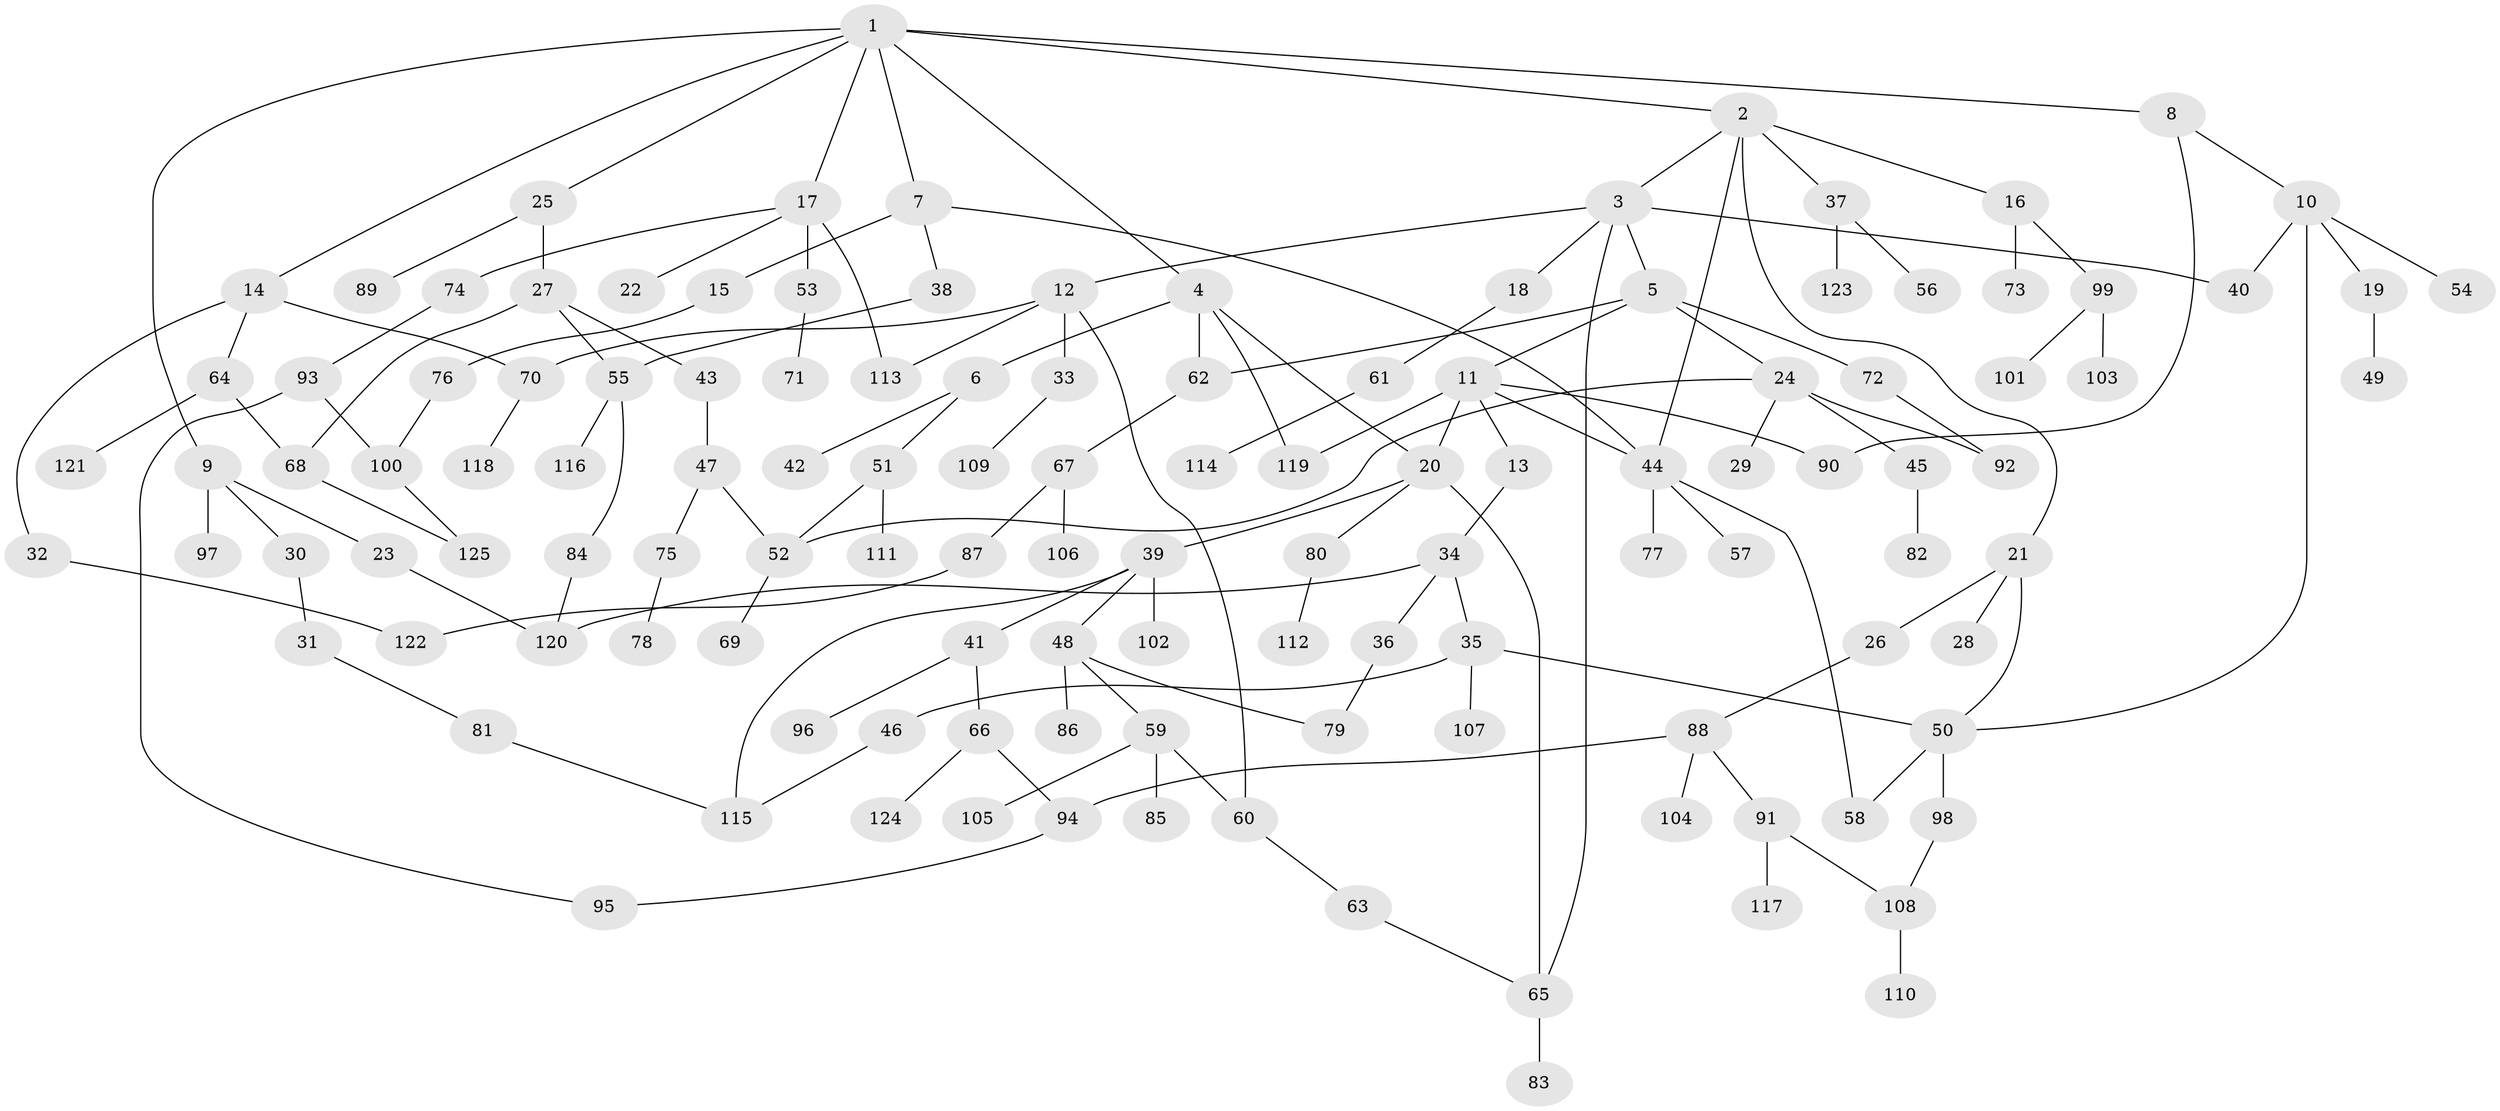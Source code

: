 // Generated by graph-tools (version 1.1) at 2025/25/03/09/25 03:25:26]
// undirected, 125 vertices, 155 edges
graph export_dot {
graph [start="1"]
  node [color=gray90,style=filled];
  1;
  2;
  3;
  4;
  5;
  6;
  7;
  8;
  9;
  10;
  11;
  12;
  13;
  14;
  15;
  16;
  17;
  18;
  19;
  20;
  21;
  22;
  23;
  24;
  25;
  26;
  27;
  28;
  29;
  30;
  31;
  32;
  33;
  34;
  35;
  36;
  37;
  38;
  39;
  40;
  41;
  42;
  43;
  44;
  45;
  46;
  47;
  48;
  49;
  50;
  51;
  52;
  53;
  54;
  55;
  56;
  57;
  58;
  59;
  60;
  61;
  62;
  63;
  64;
  65;
  66;
  67;
  68;
  69;
  70;
  71;
  72;
  73;
  74;
  75;
  76;
  77;
  78;
  79;
  80;
  81;
  82;
  83;
  84;
  85;
  86;
  87;
  88;
  89;
  90;
  91;
  92;
  93;
  94;
  95;
  96;
  97;
  98;
  99;
  100;
  101;
  102;
  103;
  104;
  105;
  106;
  107;
  108;
  109;
  110;
  111;
  112;
  113;
  114;
  115;
  116;
  117;
  118;
  119;
  120;
  121;
  122;
  123;
  124;
  125;
  1 -- 2;
  1 -- 4;
  1 -- 7;
  1 -- 8;
  1 -- 9;
  1 -- 14;
  1 -- 17;
  1 -- 25;
  2 -- 3;
  2 -- 16;
  2 -- 21;
  2 -- 37;
  2 -- 44;
  3 -- 5;
  3 -- 12;
  3 -- 18;
  3 -- 65;
  3 -- 40;
  4 -- 6;
  4 -- 119;
  4 -- 62;
  4 -- 20;
  5 -- 11;
  5 -- 24;
  5 -- 62;
  5 -- 72;
  6 -- 42;
  6 -- 51;
  7 -- 15;
  7 -- 38;
  7 -- 44;
  8 -- 10;
  8 -- 90;
  9 -- 23;
  9 -- 30;
  9 -- 97;
  10 -- 19;
  10 -- 40;
  10 -- 50;
  10 -- 54;
  11 -- 13;
  11 -- 20;
  11 -- 90;
  11 -- 44;
  11 -- 119;
  12 -- 33;
  12 -- 70;
  12 -- 60;
  12 -- 113;
  13 -- 34;
  14 -- 32;
  14 -- 64;
  14 -- 70;
  15 -- 76;
  16 -- 73;
  16 -- 99;
  17 -- 22;
  17 -- 53;
  17 -- 74;
  17 -- 113;
  18 -- 61;
  19 -- 49;
  20 -- 39;
  20 -- 65;
  20 -- 80;
  21 -- 26;
  21 -- 28;
  21 -- 50;
  23 -- 120;
  24 -- 29;
  24 -- 45;
  24 -- 92;
  24 -- 52;
  25 -- 27;
  25 -- 89;
  26 -- 88;
  27 -- 43;
  27 -- 55;
  27 -- 68;
  30 -- 31;
  31 -- 81;
  32 -- 122;
  33 -- 109;
  34 -- 35;
  34 -- 36;
  34 -- 120;
  35 -- 46;
  35 -- 107;
  35 -- 50;
  36 -- 79;
  37 -- 56;
  37 -- 123;
  38 -- 55;
  39 -- 41;
  39 -- 48;
  39 -- 102;
  39 -- 115;
  41 -- 66;
  41 -- 96;
  43 -- 47;
  44 -- 57;
  44 -- 58;
  44 -- 77;
  45 -- 82;
  46 -- 115;
  47 -- 75;
  47 -- 52;
  48 -- 59;
  48 -- 79;
  48 -- 86;
  50 -- 98;
  50 -- 58;
  51 -- 52;
  51 -- 111;
  52 -- 69;
  53 -- 71;
  55 -- 84;
  55 -- 116;
  59 -- 60;
  59 -- 85;
  59 -- 105;
  60 -- 63;
  61 -- 114;
  62 -- 67;
  63 -- 65;
  64 -- 121;
  64 -- 68;
  65 -- 83;
  66 -- 94;
  66 -- 124;
  67 -- 87;
  67 -- 106;
  68 -- 125;
  70 -- 118;
  72 -- 92;
  74 -- 93;
  75 -- 78;
  76 -- 100;
  80 -- 112;
  81 -- 115;
  84 -- 120;
  87 -- 122;
  88 -- 91;
  88 -- 104;
  88 -- 94;
  91 -- 117;
  91 -- 108;
  93 -- 95;
  93 -- 100;
  94 -- 95;
  98 -- 108;
  99 -- 101;
  99 -- 103;
  100 -- 125;
  108 -- 110;
}
